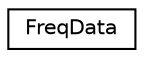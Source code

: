 digraph "Graphical Class Hierarchy"
{
 // LATEX_PDF_SIZE
  edge [fontname="Helvetica",fontsize="10",labelfontname="Helvetica",labelfontsize="10"];
  node [fontname="Helvetica",fontsize="10",shape=record];
  rankdir="LR";
  Node0 [label="FreqData",height=0.2,width=0.4,color="black", fillcolor="white", style="filled",URL="$structFreqData.html",tooltip=" "];
}
